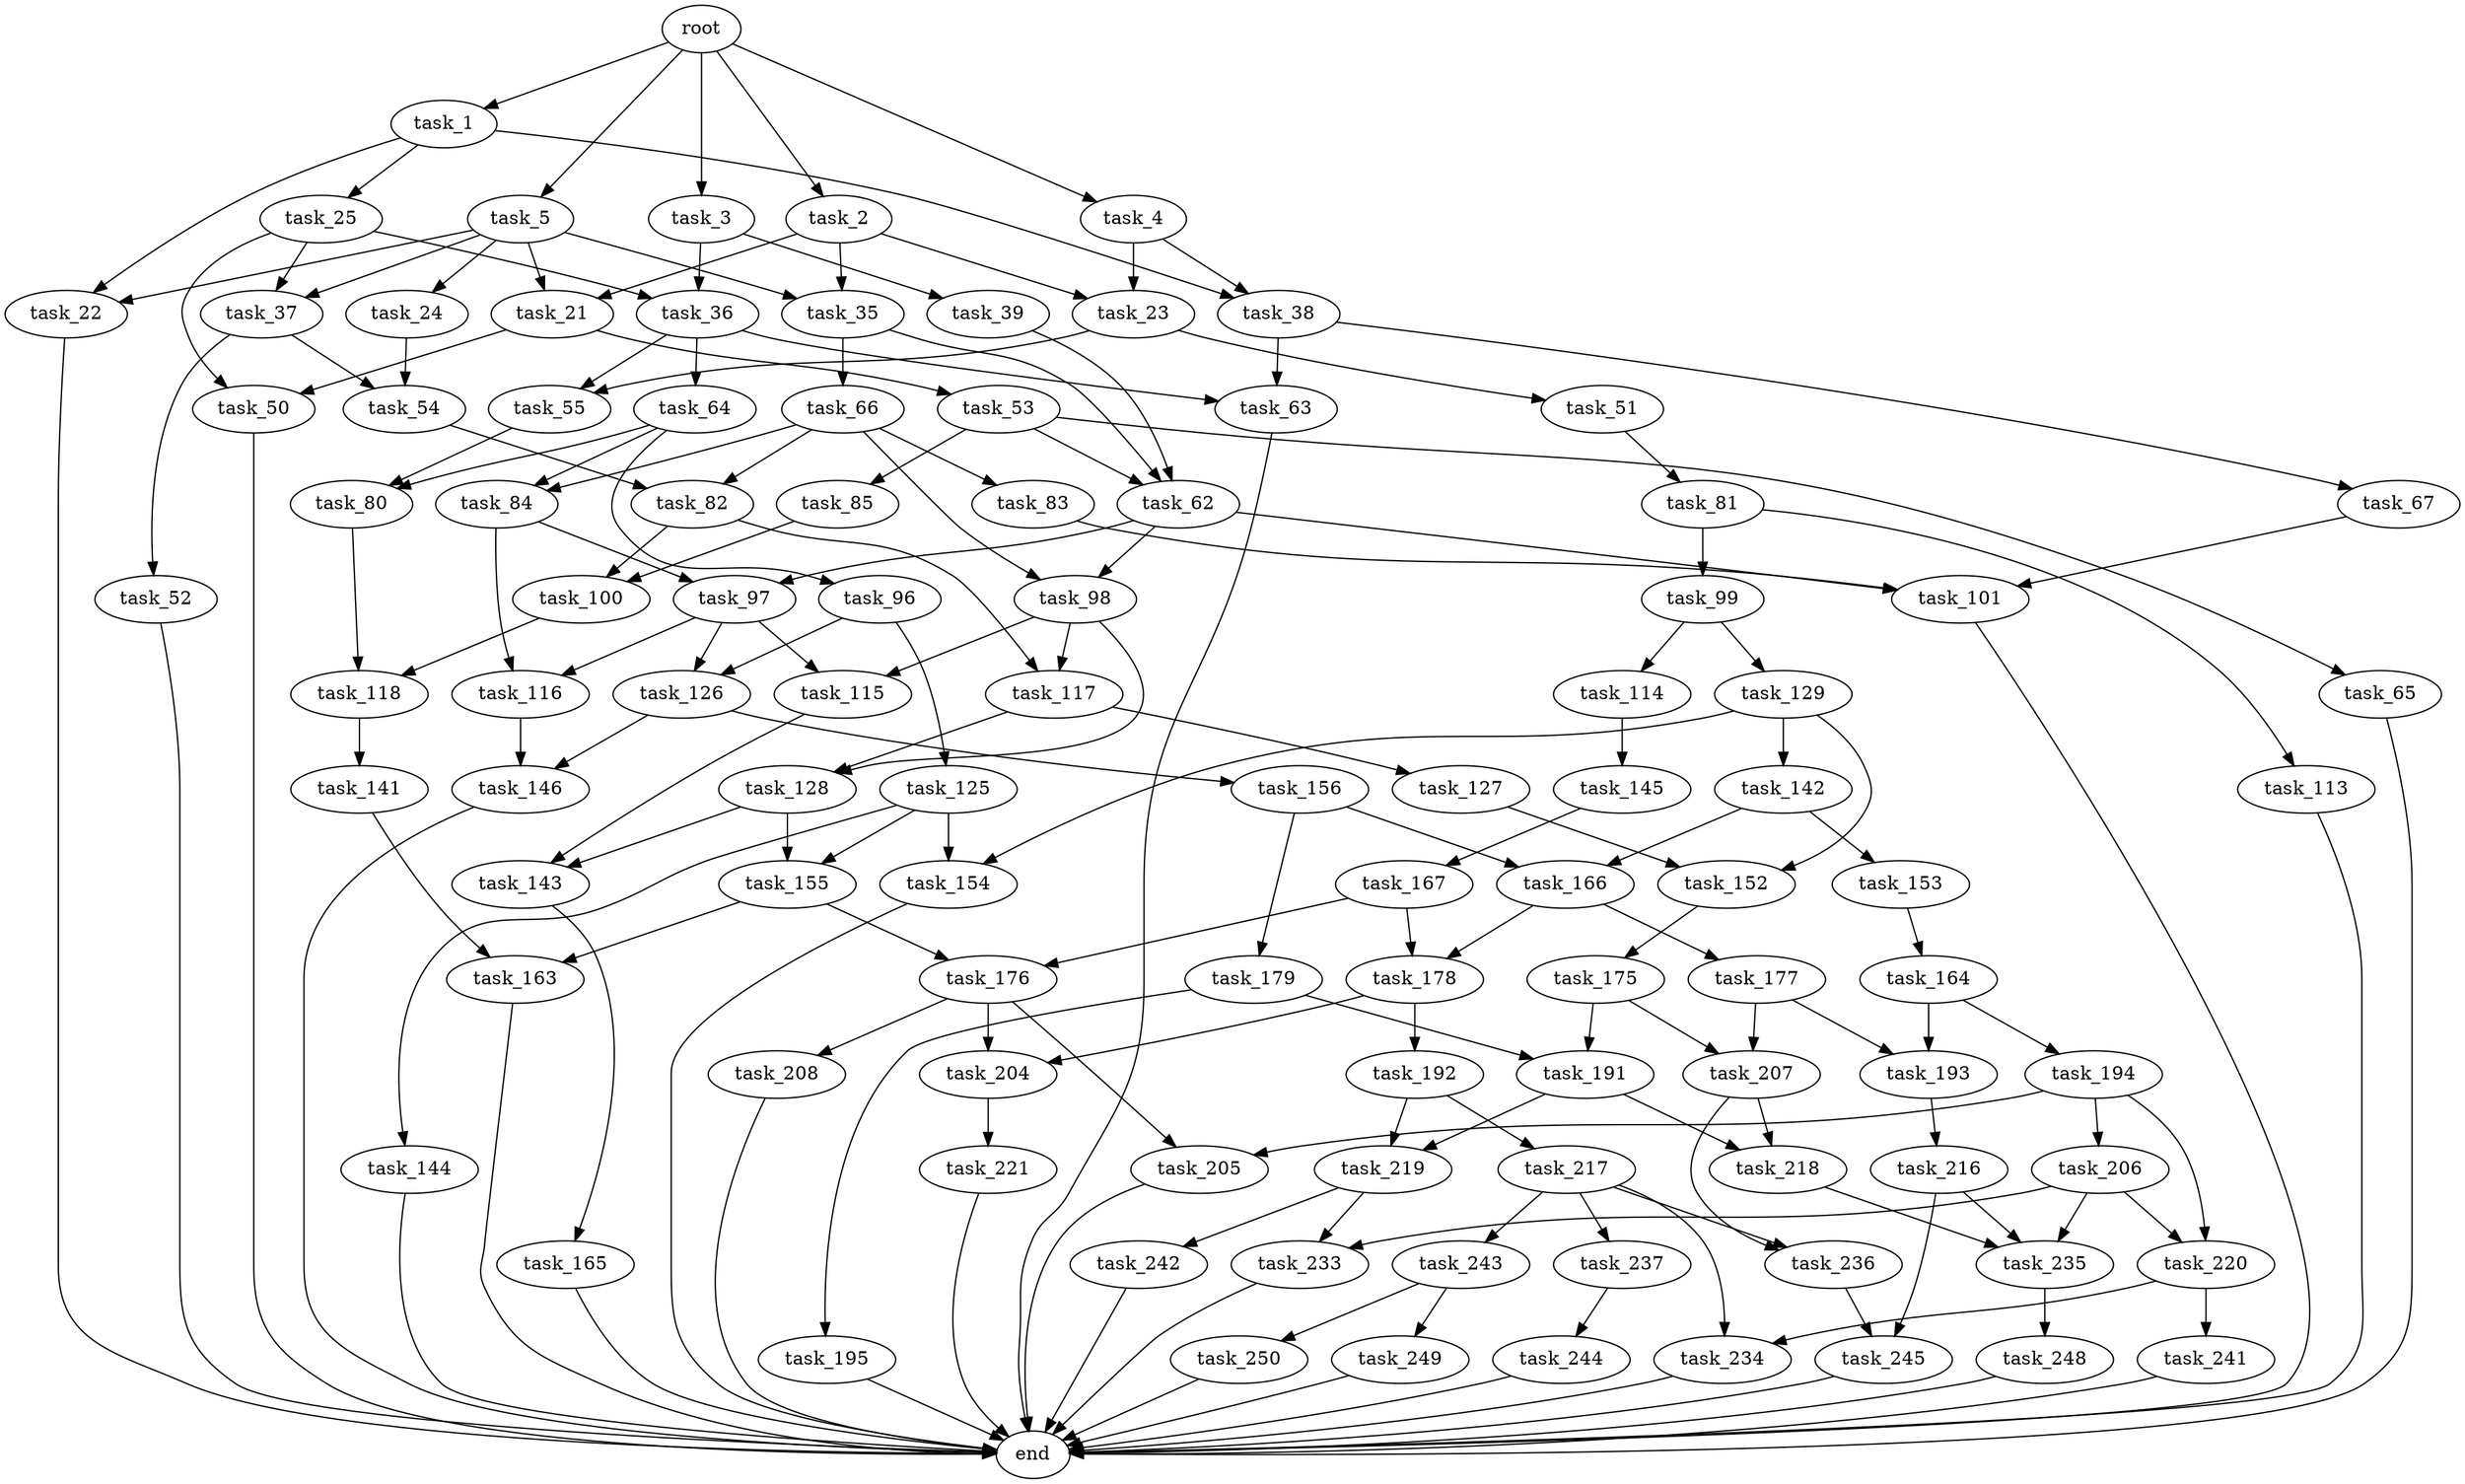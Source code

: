 digraph G {
  root [size="0.000000"];
  task_1 [size="29686768842.000000"];
  task_2 [size="8589934592.000000"];
  task_3 [size="28991029248.000000"];
  task_4 [size="298576383751.000000"];
  task_5 [size="4467731766.000000"];
  task_21 [size="27398133200.000000"];
  task_22 [size="611426245714.000000"];
  task_23 [size="134217728000.000000"];
  task_24 [size="2503202488.000000"];
  task_25 [size="368293445632.000000"];
  task_35 [size="3696107619.000000"];
  task_36 [size="134217728000.000000"];
  task_37 [size="6778345146.000000"];
  task_38 [size="23228017995.000000"];
  task_39 [size="547760265053.000000"];
  task_50 [size="161400657184.000000"];
  task_51 [size="1409597256.000000"];
  task_52 [size="8582488234.000000"];
  task_53 [size="68719476736.000000"];
  task_54 [size="549755813888.000000"];
  task_55 [size="134217728000.000000"];
  task_62 [size="231928233984.000000"];
  task_63 [size="33012192067.000000"];
  task_64 [size="978202979911.000000"];
  task_65 [size="549755813888.000000"];
  task_66 [size="1408878214295.000000"];
  task_67 [size="368293445632.000000"];
  task_80 [size="134217728000.000000"];
  task_81 [size="159753099793.000000"];
  task_82 [size="164837289569.000000"];
  task_83 [size="785656425009.000000"];
  task_84 [size="9136141832.000000"];
  task_85 [size="35868291865.000000"];
  task_96 [size="1073741824000.000000"];
  task_97 [size="231928233984.000000"];
  task_98 [size="83548331332.000000"];
  task_99 [size="368293445632.000000"];
  task_100 [size="7582585051.000000"];
  task_101 [size="9241492117.000000"];
  task_113 [size="134217728000.000000"];
  task_114 [size="2847175985.000000"];
  task_115 [size="134217728000.000000"];
  task_116 [size="368293445632.000000"];
  task_117 [size="10318639993.000000"];
  task_118 [size="22391048320.000000"];
  task_125 [size="30176482613.000000"];
  task_126 [size="155821326036.000000"];
  task_127 [size="15251366500.000000"];
  task_128 [size="231928233984.000000"];
  task_129 [size="4569134693.000000"];
  task_141 [size="4847082236.000000"];
  task_142 [size="208843708797.000000"];
  task_143 [size="849606681187.000000"];
  task_144 [size="755040228590.000000"];
  task_145 [size="31530397105.000000"];
  task_146 [size="484386195580.000000"];
  task_152 [size="231928233984.000000"];
  task_153 [size="1945162006.000000"];
  task_154 [size="1073741824000.000000"];
  task_155 [size="24214484874.000000"];
  task_156 [size="1000301809410.000000"];
  task_163 [size="68719476736.000000"];
  task_164 [size="10099818962.000000"];
  task_165 [size="139532190871.000000"];
  task_166 [size="384306368233.000000"];
  task_167 [size="27136601397.000000"];
  task_175 [size="28303594594.000000"];
  task_176 [size="4019617744.000000"];
  task_177 [size="231928233984.000000"];
  task_178 [size="903196531.000000"];
  task_179 [size="231928233984.000000"];
  task_191 [size="371945275902.000000"];
  task_192 [size="1921177459.000000"];
  task_193 [size="134217728000.000000"];
  task_194 [size="15940758672.000000"];
  task_195 [size="315824211857.000000"];
  task_204 [size="549755813888.000000"];
  task_205 [size="549755813888.000000"];
  task_206 [size="869453354673.000000"];
  task_207 [size="1073741824000.000000"];
  task_208 [size="231928233984.000000"];
  task_216 [size="2628672399.000000"];
  task_217 [size="43563514830.000000"];
  task_218 [size="78185636388.000000"];
  task_219 [size="16564778272.000000"];
  task_220 [size="1073741824000.000000"];
  task_221 [size="10172937702.000000"];
  task_233 [size="2349886844.000000"];
  task_234 [size="134217728000.000000"];
  task_235 [size="159585739383.000000"];
  task_236 [size="1073741824000.000000"];
  task_237 [size="477729785454.000000"];
  task_241 [size="549755813888.000000"];
  task_242 [size="782757789696.000000"];
  task_243 [size="782757789696.000000"];
  task_244 [size="8589934592.000000"];
  task_245 [size="89775925355.000000"];
  task_248 [size="811034663324.000000"];
  task_249 [size="68719476736.000000"];
  task_250 [size="663523494647.000000"];
  end [size="0.000000"];

  root -> task_1 [size="1.000000"];
  root -> task_2 [size="1.000000"];
  root -> task_3 [size="1.000000"];
  root -> task_4 [size="1.000000"];
  root -> task_5 [size="1.000000"];
  task_1 -> task_22 [size="536870912.000000"];
  task_1 -> task_25 [size="536870912.000000"];
  task_1 -> task_38 [size="536870912.000000"];
  task_2 -> task_21 [size="33554432.000000"];
  task_2 -> task_23 [size="33554432.000000"];
  task_2 -> task_35 [size="33554432.000000"];
  task_3 -> task_36 [size="75497472.000000"];
  task_3 -> task_39 [size="75497472.000000"];
  task_4 -> task_23 [size="679477248.000000"];
  task_4 -> task_38 [size="679477248.000000"];
  task_5 -> task_21 [size="134217728.000000"];
  task_5 -> task_22 [size="134217728.000000"];
  task_5 -> task_24 [size="134217728.000000"];
  task_5 -> task_35 [size="134217728.000000"];
  task_5 -> task_37 [size="134217728.000000"];
  task_21 -> task_50 [size="679477248.000000"];
  task_21 -> task_53 [size="679477248.000000"];
  task_22 -> end [size="1.000000"];
  task_23 -> task_51 [size="209715200.000000"];
  task_23 -> task_55 [size="209715200.000000"];
  task_24 -> task_54 [size="134217728.000000"];
  task_25 -> task_36 [size="411041792.000000"];
  task_25 -> task_37 [size="411041792.000000"];
  task_25 -> task_50 [size="411041792.000000"];
  task_35 -> task_62 [size="75497472.000000"];
  task_35 -> task_66 [size="75497472.000000"];
  task_36 -> task_55 [size="209715200.000000"];
  task_36 -> task_63 [size="209715200.000000"];
  task_36 -> task_64 [size="209715200.000000"];
  task_37 -> task_52 [size="679477248.000000"];
  task_37 -> task_54 [size="679477248.000000"];
  task_38 -> task_63 [size="75497472.000000"];
  task_38 -> task_67 [size="75497472.000000"];
  task_39 -> task_62 [size="411041792.000000"];
  task_50 -> end [size="1.000000"];
  task_51 -> task_81 [size="33554432.000000"];
  task_52 -> end [size="1.000000"];
  task_53 -> task_62 [size="134217728.000000"];
  task_53 -> task_65 [size="134217728.000000"];
  task_53 -> task_85 [size="134217728.000000"];
  task_54 -> task_82 [size="536870912.000000"];
  task_55 -> task_80 [size="209715200.000000"];
  task_62 -> task_97 [size="301989888.000000"];
  task_62 -> task_98 [size="301989888.000000"];
  task_62 -> task_101 [size="301989888.000000"];
  task_63 -> end [size="1.000000"];
  task_64 -> task_80 [size="679477248.000000"];
  task_64 -> task_84 [size="679477248.000000"];
  task_64 -> task_96 [size="679477248.000000"];
  task_65 -> end [size="1.000000"];
  task_66 -> task_82 [size="838860800.000000"];
  task_66 -> task_83 [size="838860800.000000"];
  task_66 -> task_84 [size="838860800.000000"];
  task_66 -> task_98 [size="838860800.000000"];
  task_67 -> task_101 [size="411041792.000000"];
  task_80 -> task_118 [size="209715200.000000"];
  task_81 -> task_99 [size="411041792.000000"];
  task_81 -> task_113 [size="411041792.000000"];
  task_82 -> task_100 [size="301989888.000000"];
  task_82 -> task_117 [size="301989888.000000"];
  task_83 -> task_101 [size="536870912.000000"];
  task_84 -> task_97 [size="209715200.000000"];
  task_84 -> task_116 [size="209715200.000000"];
  task_85 -> task_100 [size="33554432.000000"];
  task_96 -> task_125 [size="838860800.000000"];
  task_96 -> task_126 [size="838860800.000000"];
  task_97 -> task_115 [size="301989888.000000"];
  task_97 -> task_116 [size="301989888.000000"];
  task_97 -> task_126 [size="301989888.000000"];
  task_98 -> task_115 [size="75497472.000000"];
  task_98 -> task_117 [size="75497472.000000"];
  task_98 -> task_128 [size="75497472.000000"];
  task_99 -> task_114 [size="411041792.000000"];
  task_99 -> task_129 [size="411041792.000000"];
  task_100 -> task_118 [size="134217728.000000"];
  task_101 -> end [size="1.000000"];
  task_113 -> end [size="1.000000"];
  task_114 -> task_145 [size="75497472.000000"];
  task_115 -> task_143 [size="209715200.000000"];
  task_116 -> task_146 [size="411041792.000000"];
  task_117 -> task_127 [size="209715200.000000"];
  task_117 -> task_128 [size="209715200.000000"];
  task_118 -> task_141 [size="536870912.000000"];
  task_125 -> task_144 [size="536870912.000000"];
  task_125 -> task_154 [size="536870912.000000"];
  task_125 -> task_155 [size="536870912.000000"];
  task_126 -> task_146 [size="209715200.000000"];
  task_126 -> task_156 [size="209715200.000000"];
  task_127 -> task_152 [size="301989888.000000"];
  task_128 -> task_143 [size="301989888.000000"];
  task_128 -> task_155 [size="301989888.000000"];
  task_129 -> task_142 [size="75497472.000000"];
  task_129 -> task_152 [size="75497472.000000"];
  task_129 -> task_154 [size="75497472.000000"];
  task_141 -> task_163 [size="134217728.000000"];
  task_142 -> task_153 [size="679477248.000000"];
  task_142 -> task_166 [size="679477248.000000"];
  task_143 -> task_165 [size="536870912.000000"];
  task_144 -> end [size="1.000000"];
  task_145 -> task_167 [size="536870912.000000"];
  task_146 -> end [size="1.000000"];
  task_152 -> task_175 [size="301989888.000000"];
  task_153 -> task_164 [size="134217728.000000"];
  task_154 -> end [size="1.000000"];
  task_155 -> task_163 [size="679477248.000000"];
  task_155 -> task_176 [size="679477248.000000"];
  task_156 -> task_166 [size="679477248.000000"];
  task_156 -> task_179 [size="679477248.000000"];
  task_163 -> end [size="1.000000"];
  task_164 -> task_193 [size="411041792.000000"];
  task_164 -> task_194 [size="411041792.000000"];
  task_165 -> end [size="1.000000"];
  task_166 -> task_177 [size="301989888.000000"];
  task_166 -> task_178 [size="301989888.000000"];
  task_167 -> task_176 [size="33554432.000000"];
  task_167 -> task_178 [size="33554432.000000"];
  task_175 -> task_191 [size="679477248.000000"];
  task_175 -> task_207 [size="679477248.000000"];
  task_176 -> task_204 [size="75497472.000000"];
  task_176 -> task_205 [size="75497472.000000"];
  task_176 -> task_208 [size="75497472.000000"];
  task_177 -> task_193 [size="301989888.000000"];
  task_177 -> task_207 [size="301989888.000000"];
  task_178 -> task_192 [size="75497472.000000"];
  task_178 -> task_204 [size="75497472.000000"];
  task_179 -> task_191 [size="301989888.000000"];
  task_179 -> task_195 [size="301989888.000000"];
  task_191 -> task_218 [size="411041792.000000"];
  task_191 -> task_219 [size="411041792.000000"];
  task_192 -> task_217 [size="134217728.000000"];
  task_192 -> task_219 [size="134217728.000000"];
  task_193 -> task_216 [size="209715200.000000"];
  task_194 -> task_205 [size="679477248.000000"];
  task_194 -> task_206 [size="679477248.000000"];
  task_194 -> task_220 [size="679477248.000000"];
  task_195 -> end [size="1.000000"];
  task_204 -> task_221 [size="536870912.000000"];
  task_205 -> end [size="1.000000"];
  task_206 -> task_220 [size="536870912.000000"];
  task_206 -> task_233 [size="536870912.000000"];
  task_206 -> task_235 [size="536870912.000000"];
  task_207 -> task_218 [size="838860800.000000"];
  task_207 -> task_236 [size="838860800.000000"];
  task_208 -> end [size="1.000000"];
  task_216 -> task_235 [size="209715200.000000"];
  task_216 -> task_245 [size="209715200.000000"];
  task_217 -> task_234 [size="134217728.000000"];
  task_217 -> task_236 [size="134217728.000000"];
  task_217 -> task_237 [size="134217728.000000"];
  task_217 -> task_243 [size="134217728.000000"];
  task_218 -> task_235 [size="75497472.000000"];
  task_219 -> task_233 [size="301989888.000000"];
  task_219 -> task_242 [size="301989888.000000"];
  task_220 -> task_234 [size="838860800.000000"];
  task_220 -> task_241 [size="838860800.000000"];
  task_221 -> end [size="1.000000"];
  task_233 -> end [size="1.000000"];
  task_234 -> end [size="1.000000"];
  task_235 -> task_248 [size="134217728.000000"];
  task_236 -> task_245 [size="838860800.000000"];
  task_237 -> task_244 [size="411041792.000000"];
  task_241 -> end [size="1.000000"];
  task_242 -> end [size="1.000000"];
  task_243 -> task_249 [size="679477248.000000"];
  task_243 -> task_250 [size="679477248.000000"];
  task_244 -> end [size="1.000000"];
  task_245 -> end [size="1.000000"];
  task_248 -> end [size="1.000000"];
  task_249 -> end [size="1.000000"];
  task_250 -> end [size="1.000000"];
}
